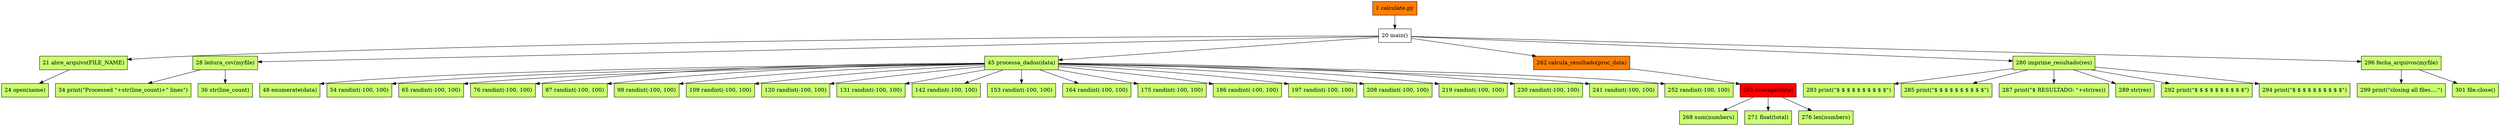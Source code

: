 graph exec_tree {
	node [shape=box]
	graph [ordering=out]
	1 [label="1 calculate.py" fillcolor=darkorange1 style=filled]
	1 -- 20 [dir=forward]
	20 [label="20 main()"]
	{
		graph [rank=same]
		20
	}
	20 -- 21 [dir=forward]
	21 [label="21 abre_arquivo(FILE_NAME)" fillcolor=darkolivegreen1 style=filled]
	20 -- 28 [dir=forward]
	28 [label="28 leitura_csv(myfile)" fillcolor=darkolivegreen1 style=filled]
	20 -- 45 [dir=forward]
	45 [label="45 processa_dados(data)" fillcolor=darkolivegreen1 style=filled]
	20 -- 262 [dir=forward]
	262 [label="262 calcula_resultado(proc_data)" fillcolor=darkorange1 style=filled]
	20 -- 280 [dir=forward]
	280 [label="280 imprime_resultado(res)" fillcolor=darkolivegreen1 style=filled]
	20 -- 296 [dir=forward]
	296 [label="296 fecha_arquivos(myfile)" fillcolor=darkolivegreen1 style=filled]
	{
		graph [rank=same]
		21
		28
		45
		262
		280
		296
	}
	21 -- 24 [dir=forward]
	24 [label="24 open(name)" fillcolor=darkolivegreen1 style=filled]
	{
		graph [rank=same]
		24
	}
	28 -- 34 [dir=forward]
	34 [label="34 print(\"Processed \"+str(line_count)+\" lines\")" fillcolor=darkolivegreen1 style=filled]
	28 -- 36 [dir=forward]
	36 [label="36 str(line_count)" fillcolor=darkolivegreen1 style=filled]
	{
		graph [rank=same]
		34
		36
	}
	45 -- 48 [dir=forward]
	48 [label="48 enumerate(data)" fillcolor=darkolivegreen1 style=filled]
	45 -- 54 [dir=forward]
	54 [label="54 randint(-100, 100)" fillcolor=darkolivegreen1 style=filled]
	45 -- 65 [dir=forward]
	65 [label="65 randint(-100, 100)" fillcolor=darkolivegreen1 style=filled]
	45 -- 76 [dir=forward]
	76 [label="76 randint(-100, 100)" fillcolor=darkolivegreen1 style=filled]
	45 -- 87 [dir=forward]
	87 [label="87 randint(-100, 100)" fillcolor=darkolivegreen1 style=filled]
	45 -- 98 [dir=forward]
	98 [label="98 randint(-100, 100)" fillcolor=darkolivegreen1 style=filled]
	45 -- 109 [dir=forward]
	109 [label="109 randint(-100, 100)" fillcolor=darkolivegreen1 style=filled]
	45 -- 120 [dir=forward]
	120 [label="120 randint(-100, 100)" fillcolor=darkolivegreen1 style=filled]
	45 -- 131 [dir=forward]
	131 [label="131 randint(-100, 100)" fillcolor=darkolivegreen1 style=filled]
	45 -- 142 [dir=forward]
	142 [label="142 randint(-100, 100)" fillcolor=darkolivegreen1 style=filled]
	45 -- 153 [dir=forward]
	153 [label="153 randint(-100, 100)" fillcolor=darkolivegreen1 style=filled]
	45 -- 164 [dir=forward]
	164 [label="164 randint(-100, 100)" fillcolor=darkolivegreen1 style=filled]
	45 -- 175 [dir=forward]
	175 [label="175 randint(-100, 100)" fillcolor=darkolivegreen1 style=filled]
	45 -- 186 [dir=forward]
	186 [label="186 randint(-100, 100)" fillcolor=darkolivegreen1 style=filled]
	45 -- 197 [dir=forward]
	197 [label="197 randint(-100, 100)" fillcolor=darkolivegreen1 style=filled]
	45 -- 208 [dir=forward]
	208 [label="208 randint(-100, 100)" fillcolor=darkolivegreen1 style=filled]
	45 -- 219 [dir=forward]
	219 [label="219 randint(-100, 100)" fillcolor=darkolivegreen1 style=filled]
	45 -- 230 [dir=forward]
	230 [label="230 randint(-100, 100)" fillcolor=darkolivegreen1 style=filled]
	45 -- 241 [dir=forward]
	241 [label="241 randint(-100, 100)" fillcolor=darkolivegreen1 style=filled]
	45 -- 252 [dir=forward]
	252 [label="252 randint(-100, 100)" fillcolor=darkolivegreen1 style=filled]
	{
		graph [rank=same]
		48
		54
		65
		76
		87
		98
		109
		120
		131
		142
		153
		164
		175
		186
		197
		208
		219
		230
		241
		252
	}
	262 -- 265 [dir=forward]
	265 [label="265 average(data)" fillcolor=darkorange1 style=filled]
	{
		graph [rank=same]
		265
	}
	265 -- 268 [dir=forward]
	268 [label="268 sum(numbers)" fillcolor=darkolivegreen1 style=filled]
	265 -- 271 [dir=forward]
	271 [label="271 float(total)" fillcolor=darkolivegreen1 style=filled]
	265 -- 276 [dir=forward]
	276 [label="276 len(numbers)" fillcolor=darkolivegreen1 style=filled]
	{
		graph [rank=same]
		268
		271
		276
	}
	280 -- 283 [dir=forward]
	283 [label="283 print(\"$ $ $ $ $ $ $ $ $ $\")" fillcolor=darkolivegreen1 style=filled]
	280 -- 285 [dir=forward]
	285 [label="285 print(\"$ $ $ $ $ $ $ $ $ $\")" fillcolor=darkolivegreen1 style=filled]
	280 -- 287 [dir=forward]
	287 [label="287 print(\"$ RESULTADO: \"+str(res))" fillcolor=darkolivegreen1 style=filled]
	280 -- 289 [dir=forward]
	289 [label="289 str(res)" fillcolor=darkolivegreen1 style=filled]
	280 -- 292 [dir=forward]
	292 [label="292 print(\"$ $ $ $ $ $ $ $ $ $\")" fillcolor=darkolivegreen1 style=filled]
	280 -- 294 [dir=forward]
	294 [label="294 print(\"$ $ $ $ $ $ $ $ $ $\")" fillcolor=darkolivegreen1 style=filled]
	{
		graph [rank=same]
		283
		285
		287
		289
		292
		294
	}
	296 -- 299 [dir=forward]
	299 [label="299 print(\"closing all files....\")" fillcolor=darkolivegreen1 style=filled]
	296 -- 301 [dir=forward]
	301 [label="301 file.close()" fillcolor=darkolivegreen1 style=filled]
	{
		graph [rank=same]
		299
		301
	}
	265 [label="265 average(data)" fillcolor=red style=filled]
}